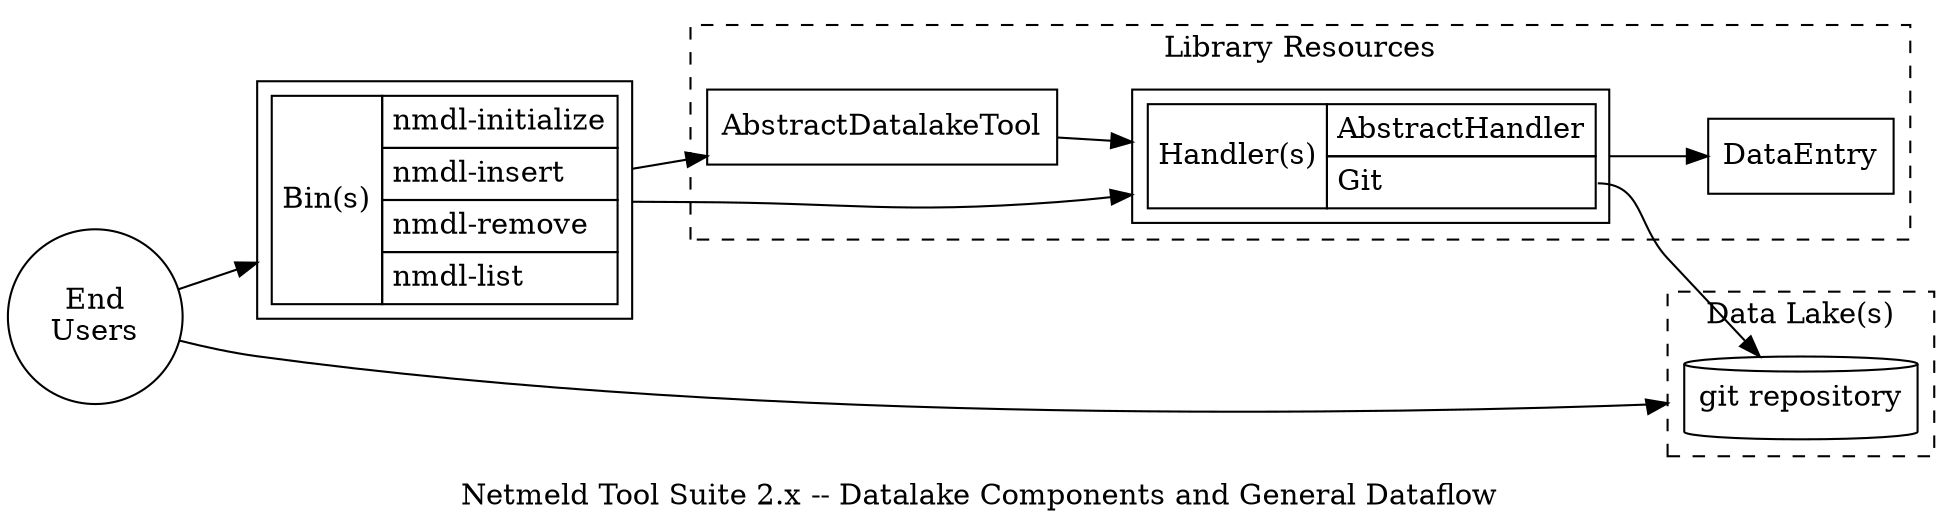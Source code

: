 digraph G {
  rankdir=LR;
  nodesep=0.5;
  ranksep=0.5;
  newrank=true;
  splines=spline;
  compound=true;
  concentrate=true;

  label="Netmeld Tool Suite 2.x -- Datalake Components and General Dataflow";

  node[shape="circle"];
  users [label="End\nUsers"];

  node[shape="rectangle",margin=0.1];
  bins [label=<
    <table border="0" cellborder="1" cellspacing="0" cellpadding="4">
      <tr><td rowspan="5">Bin(s)</td></tr>
      <tr><td align="left">nmdl-initialize</td></tr>
      <tr><td align="left">nmdl-insert</td></tr>
      <tr><td align="left">nmdl-remove</td></tr>
      <tr><td align="left">nmdl-list</td></tr>
    </table>>];

  subgraph cluster_lib {
    label="Library Resources";
    style="dashed";

    node[shape="rectangle"];
    objects [label="DataEntry"];
    tools [label="AbstractDatalakeTool"];

    node[shape="none",margin=0];
    node[shape="rectangle",margin=0.1];
    handlers [label=<
      <table border="0" cellborder="1" cellspacing="0" cellpadding="4">
        <tr><td rowspan="3">Handler(s)</td></tr>
        <tr><td align="left">AbstractHandler</td></tr>
        <tr><td align="left" port="git">Git</td></tr>
      </table>>];
  }

  subgraph cluster_datalake {
    label="Data Lake(s)";
    style="dashed";

    node [shape="cylinder"];
    git [label="git repository"];
  }
  

  users->bins;
  users->git [lhead=cluster_datalake];
  bins->tools;
  bins->handlers;
  tools->handlers;
  handlers->objects;
  handlers:git->git;
}
